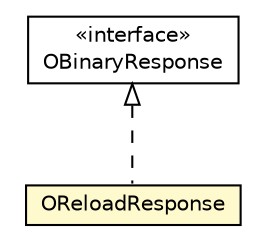 #!/usr/local/bin/dot
#
# Class diagram 
# Generated by UMLGraph version R5_6-24-gf6e263 (http://www.umlgraph.org/)
#

digraph G {
	edge [fontname="Helvetica",fontsize=10,labelfontname="Helvetica",labelfontsize=10];
	node [fontname="Helvetica",fontsize=10,shape=plaintext];
	nodesep=0.25;
	ranksep=0.5;
	// com.orientechnologies.orient.client.remote.OBinaryResponse
	c5495281 [label=<<table title="com.orientechnologies.orient.client.remote.OBinaryResponse" border="0" cellborder="1" cellspacing="0" cellpadding="2" port="p" href="../OBinaryResponse.html">
		<tr><td><table border="0" cellspacing="0" cellpadding="1">
<tr><td align="center" balign="center"> &#171;interface&#187; </td></tr>
<tr><td align="center" balign="center"> OBinaryResponse </td></tr>
		</table></td></tr>
		</table>>, URL="../OBinaryResponse.html", fontname="Helvetica", fontcolor="black", fontsize=10.0];
	// com.orientechnologies.orient.client.remote.message.OReloadResponse
	c5495427 [label=<<table title="com.orientechnologies.orient.client.remote.message.OReloadResponse" border="0" cellborder="1" cellspacing="0" cellpadding="2" port="p" bgcolor="lemonChiffon" href="./OReloadResponse.html">
		<tr><td><table border="0" cellspacing="0" cellpadding="1">
<tr><td align="center" balign="center"> OReloadResponse </td></tr>
		</table></td></tr>
		</table>>, URL="./OReloadResponse.html", fontname="Helvetica", fontcolor="black", fontsize=10.0];
	//com.orientechnologies.orient.client.remote.message.OReloadResponse implements com.orientechnologies.orient.client.remote.OBinaryResponse
	c5495281:p -> c5495427:p [dir=back,arrowtail=empty,style=dashed];
}

